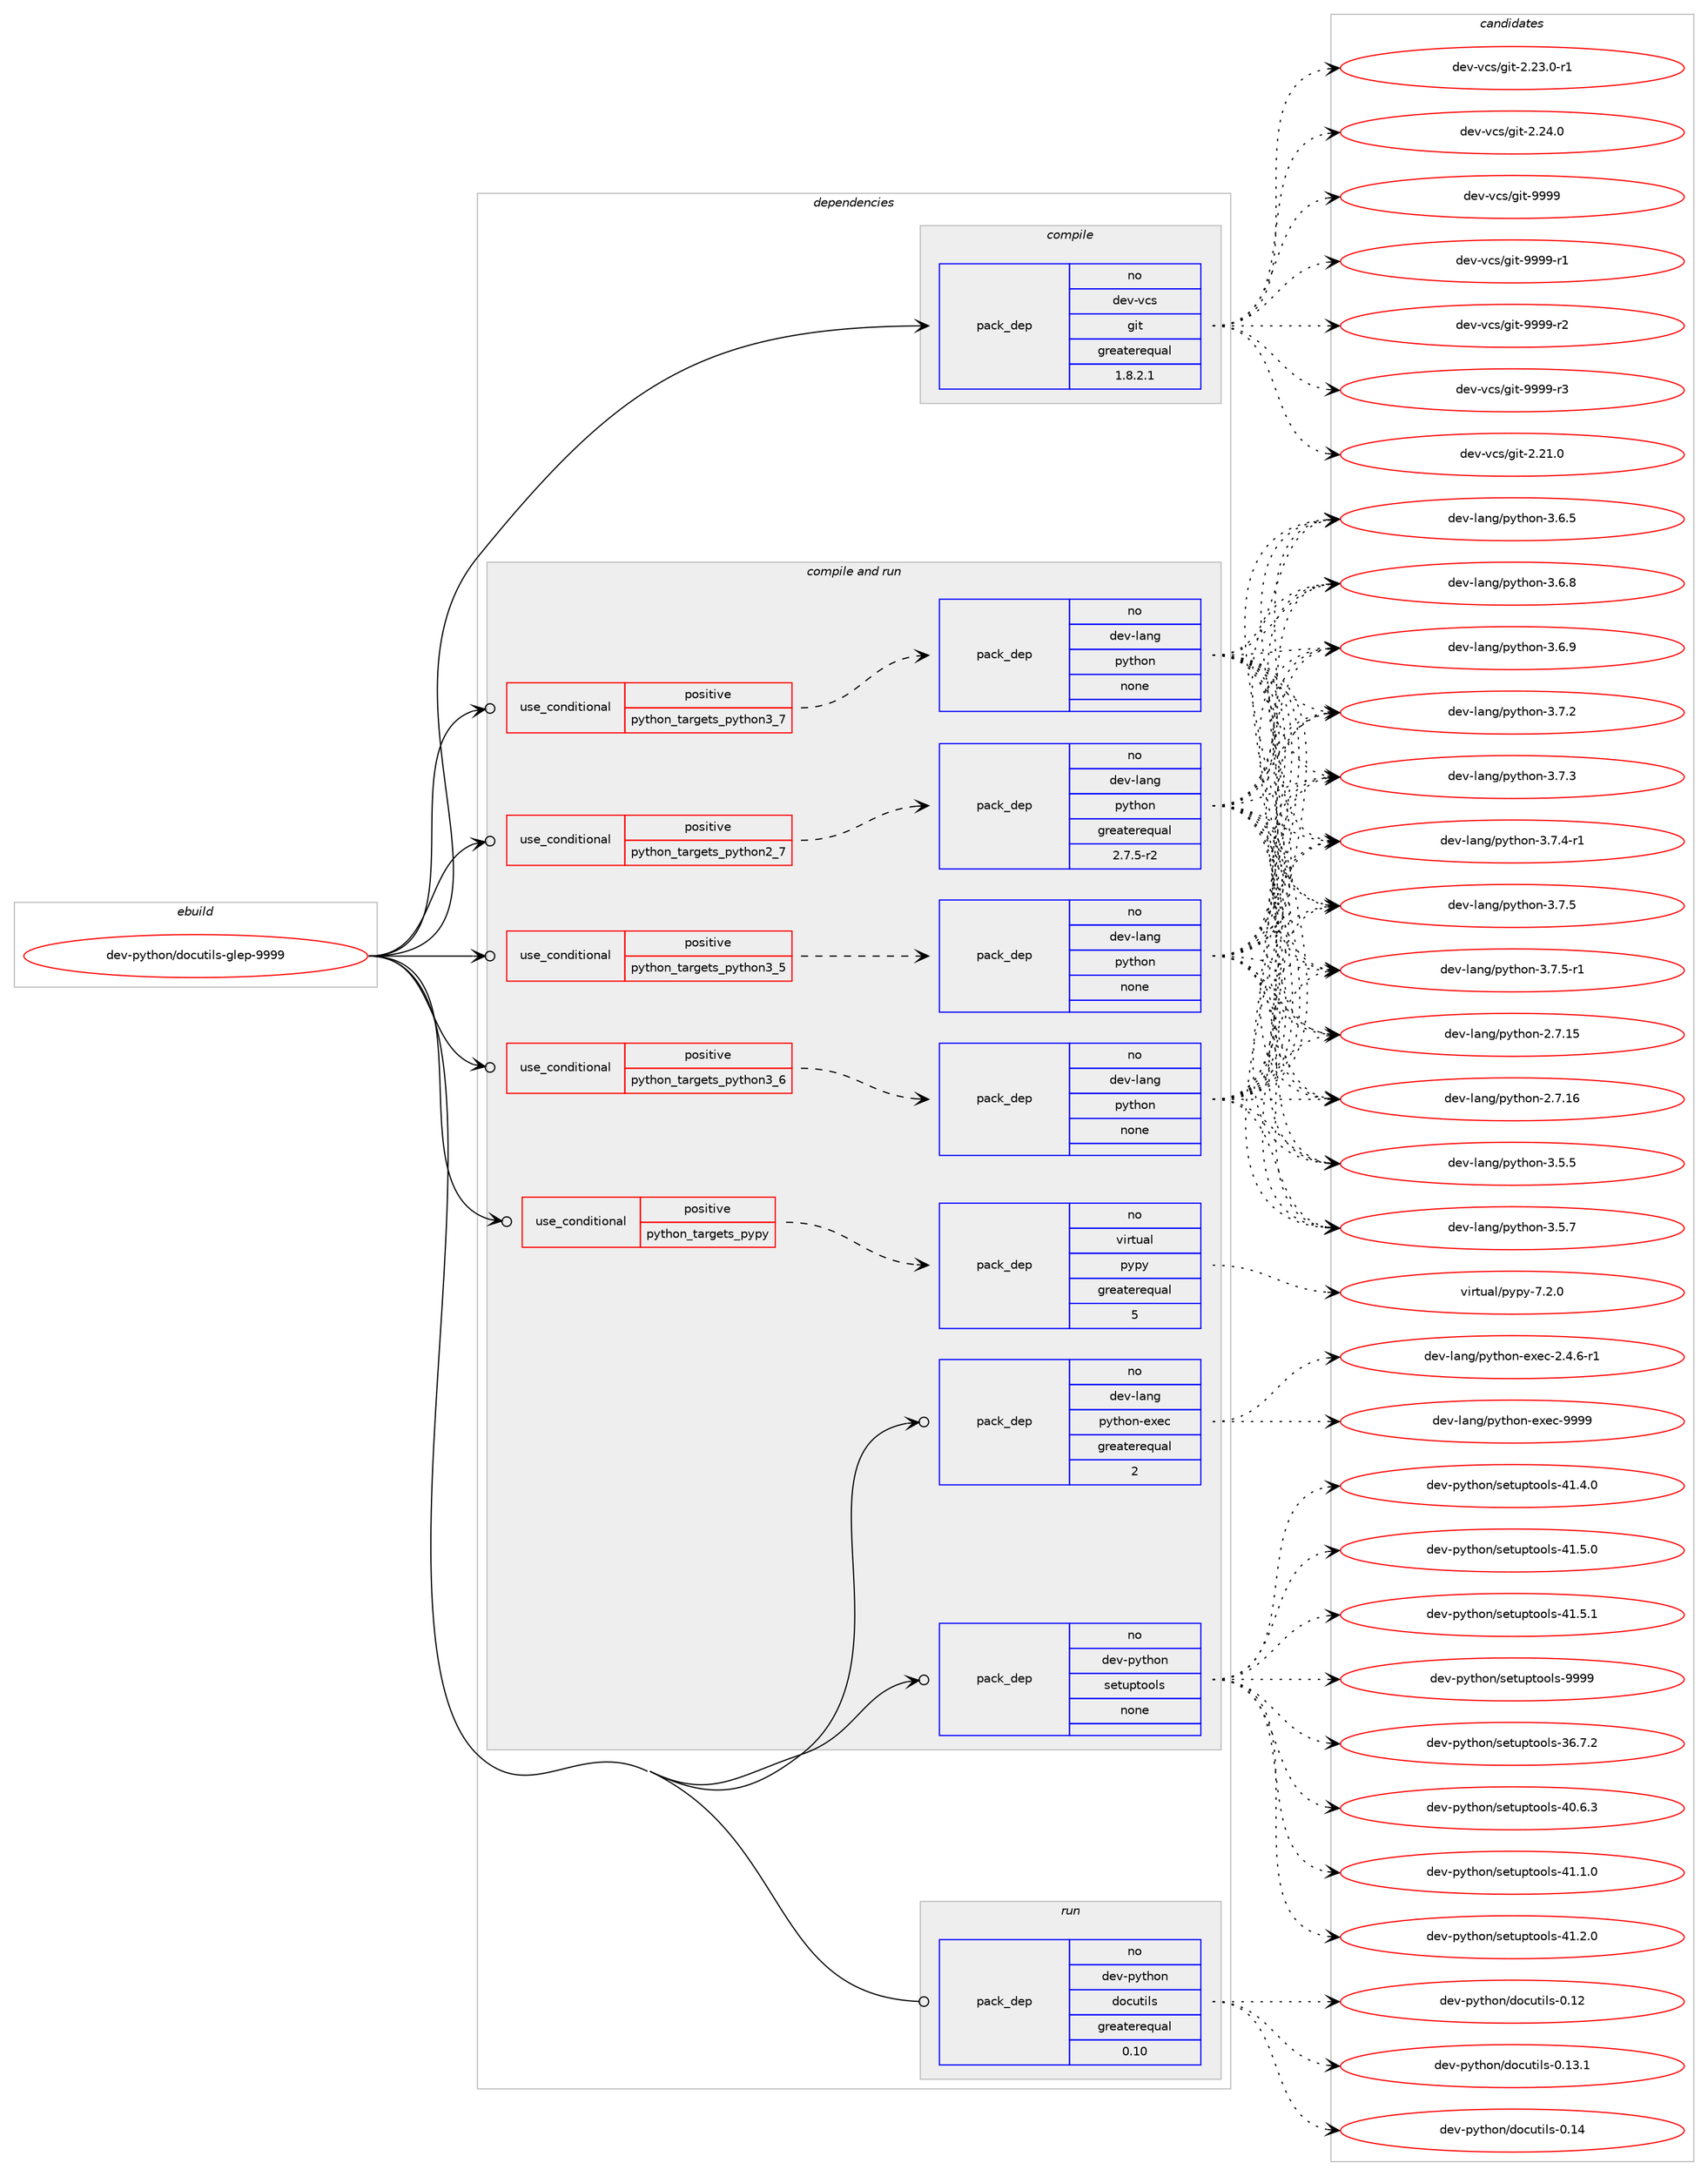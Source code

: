 digraph prolog {

# *************
# Graph options
# *************

newrank=true;
concentrate=true;
compound=true;
graph [rankdir=LR,fontname=Helvetica,fontsize=10,ranksep=1.5];#, ranksep=2.5, nodesep=0.2];
edge  [arrowhead=vee];
node  [fontname=Helvetica,fontsize=10];

# **********
# The ebuild
# **********

subgraph cluster_leftcol {
color=gray;
rank=same;
label=<<i>ebuild</i>>;
id [label="dev-python/docutils-glep-9999", color=red, width=4, href="../dev-python/docutils-glep-9999.svg"];
}

# ****************
# The dependencies
# ****************

subgraph cluster_midcol {
color=gray;
label=<<i>dependencies</i>>;
subgraph cluster_compile {
fillcolor="#eeeeee";
style=filled;
label=<<i>compile</i>>;
subgraph pack452116 {
dependency602695 [label=<<TABLE BORDER="0" CELLBORDER="1" CELLSPACING="0" CELLPADDING="4" WIDTH="220"><TR><TD ROWSPAN="6" CELLPADDING="30">pack_dep</TD></TR><TR><TD WIDTH="110">no</TD></TR><TR><TD>dev-vcs</TD></TR><TR><TD>git</TD></TR><TR><TD>greaterequal</TD></TR><TR><TD>1.8.2.1</TD></TR></TABLE>>, shape=none, color=blue];
}
id:e -> dependency602695:w [weight=20,style="solid",arrowhead="vee"];
}
subgraph cluster_compileandrun {
fillcolor="#eeeeee";
style=filled;
label=<<i>compile and run</i>>;
subgraph cond138785 {
dependency602696 [label=<<TABLE BORDER="0" CELLBORDER="1" CELLSPACING="0" CELLPADDING="4"><TR><TD ROWSPAN="3" CELLPADDING="10">use_conditional</TD></TR><TR><TD>positive</TD></TR><TR><TD>python_targets_pypy</TD></TR></TABLE>>, shape=none, color=red];
subgraph pack452117 {
dependency602697 [label=<<TABLE BORDER="0" CELLBORDER="1" CELLSPACING="0" CELLPADDING="4" WIDTH="220"><TR><TD ROWSPAN="6" CELLPADDING="30">pack_dep</TD></TR><TR><TD WIDTH="110">no</TD></TR><TR><TD>virtual</TD></TR><TR><TD>pypy</TD></TR><TR><TD>greaterequal</TD></TR><TR><TD>5</TD></TR></TABLE>>, shape=none, color=blue];
}
dependency602696:e -> dependency602697:w [weight=20,style="dashed",arrowhead="vee"];
}
id:e -> dependency602696:w [weight=20,style="solid",arrowhead="odotvee"];
subgraph cond138786 {
dependency602698 [label=<<TABLE BORDER="0" CELLBORDER="1" CELLSPACING="0" CELLPADDING="4"><TR><TD ROWSPAN="3" CELLPADDING="10">use_conditional</TD></TR><TR><TD>positive</TD></TR><TR><TD>python_targets_python2_7</TD></TR></TABLE>>, shape=none, color=red];
subgraph pack452118 {
dependency602699 [label=<<TABLE BORDER="0" CELLBORDER="1" CELLSPACING="0" CELLPADDING="4" WIDTH="220"><TR><TD ROWSPAN="6" CELLPADDING="30">pack_dep</TD></TR><TR><TD WIDTH="110">no</TD></TR><TR><TD>dev-lang</TD></TR><TR><TD>python</TD></TR><TR><TD>greaterequal</TD></TR><TR><TD>2.7.5-r2</TD></TR></TABLE>>, shape=none, color=blue];
}
dependency602698:e -> dependency602699:w [weight=20,style="dashed",arrowhead="vee"];
}
id:e -> dependency602698:w [weight=20,style="solid",arrowhead="odotvee"];
subgraph cond138787 {
dependency602700 [label=<<TABLE BORDER="0" CELLBORDER="1" CELLSPACING="0" CELLPADDING="4"><TR><TD ROWSPAN="3" CELLPADDING="10">use_conditional</TD></TR><TR><TD>positive</TD></TR><TR><TD>python_targets_python3_5</TD></TR></TABLE>>, shape=none, color=red];
subgraph pack452119 {
dependency602701 [label=<<TABLE BORDER="0" CELLBORDER="1" CELLSPACING="0" CELLPADDING="4" WIDTH="220"><TR><TD ROWSPAN="6" CELLPADDING="30">pack_dep</TD></TR><TR><TD WIDTH="110">no</TD></TR><TR><TD>dev-lang</TD></TR><TR><TD>python</TD></TR><TR><TD>none</TD></TR><TR><TD></TD></TR></TABLE>>, shape=none, color=blue];
}
dependency602700:e -> dependency602701:w [weight=20,style="dashed",arrowhead="vee"];
}
id:e -> dependency602700:w [weight=20,style="solid",arrowhead="odotvee"];
subgraph cond138788 {
dependency602702 [label=<<TABLE BORDER="0" CELLBORDER="1" CELLSPACING="0" CELLPADDING="4"><TR><TD ROWSPAN="3" CELLPADDING="10">use_conditional</TD></TR><TR><TD>positive</TD></TR><TR><TD>python_targets_python3_6</TD></TR></TABLE>>, shape=none, color=red];
subgraph pack452120 {
dependency602703 [label=<<TABLE BORDER="0" CELLBORDER="1" CELLSPACING="0" CELLPADDING="4" WIDTH="220"><TR><TD ROWSPAN="6" CELLPADDING="30">pack_dep</TD></TR><TR><TD WIDTH="110">no</TD></TR><TR><TD>dev-lang</TD></TR><TR><TD>python</TD></TR><TR><TD>none</TD></TR><TR><TD></TD></TR></TABLE>>, shape=none, color=blue];
}
dependency602702:e -> dependency602703:w [weight=20,style="dashed",arrowhead="vee"];
}
id:e -> dependency602702:w [weight=20,style="solid",arrowhead="odotvee"];
subgraph cond138789 {
dependency602704 [label=<<TABLE BORDER="0" CELLBORDER="1" CELLSPACING="0" CELLPADDING="4"><TR><TD ROWSPAN="3" CELLPADDING="10">use_conditional</TD></TR><TR><TD>positive</TD></TR><TR><TD>python_targets_python3_7</TD></TR></TABLE>>, shape=none, color=red];
subgraph pack452121 {
dependency602705 [label=<<TABLE BORDER="0" CELLBORDER="1" CELLSPACING="0" CELLPADDING="4" WIDTH="220"><TR><TD ROWSPAN="6" CELLPADDING="30">pack_dep</TD></TR><TR><TD WIDTH="110">no</TD></TR><TR><TD>dev-lang</TD></TR><TR><TD>python</TD></TR><TR><TD>none</TD></TR><TR><TD></TD></TR></TABLE>>, shape=none, color=blue];
}
dependency602704:e -> dependency602705:w [weight=20,style="dashed",arrowhead="vee"];
}
id:e -> dependency602704:w [weight=20,style="solid",arrowhead="odotvee"];
subgraph pack452122 {
dependency602706 [label=<<TABLE BORDER="0" CELLBORDER="1" CELLSPACING="0" CELLPADDING="4" WIDTH="220"><TR><TD ROWSPAN="6" CELLPADDING="30">pack_dep</TD></TR><TR><TD WIDTH="110">no</TD></TR><TR><TD>dev-lang</TD></TR><TR><TD>python-exec</TD></TR><TR><TD>greaterequal</TD></TR><TR><TD>2</TD></TR></TABLE>>, shape=none, color=blue];
}
id:e -> dependency602706:w [weight=20,style="solid",arrowhead="odotvee"];
subgraph pack452123 {
dependency602707 [label=<<TABLE BORDER="0" CELLBORDER="1" CELLSPACING="0" CELLPADDING="4" WIDTH="220"><TR><TD ROWSPAN="6" CELLPADDING="30">pack_dep</TD></TR><TR><TD WIDTH="110">no</TD></TR><TR><TD>dev-python</TD></TR><TR><TD>setuptools</TD></TR><TR><TD>none</TD></TR><TR><TD></TD></TR></TABLE>>, shape=none, color=blue];
}
id:e -> dependency602707:w [weight=20,style="solid",arrowhead="odotvee"];
}
subgraph cluster_run {
fillcolor="#eeeeee";
style=filled;
label=<<i>run</i>>;
subgraph pack452124 {
dependency602708 [label=<<TABLE BORDER="0" CELLBORDER="1" CELLSPACING="0" CELLPADDING="4" WIDTH="220"><TR><TD ROWSPAN="6" CELLPADDING="30">pack_dep</TD></TR><TR><TD WIDTH="110">no</TD></TR><TR><TD>dev-python</TD></TR><TR><TD>docutils</TD></TR><TR><TD>greaterequal</TD></TR><TR><TD>0.10</TD></TR></TABLE>>, shape=none, color=blue];
}
id:e -> dependency602708:w [weight=20,style="solid",arrowhead="odot"];
}
}

# **************
# The candidates
# **************

subgraph cluster_choices {
rank=same;
color=gray;
label=<<i>candidates</i>>;

subgraph choice452116 {
color=black;
nodesep=1;
choice10010111845118991154710310511645504650494648 [label="dev-vcs/git-2.21.0", color=red, width=4,href="../dev-vcs/git-2.21.0.svg"];
choice100101118451189911547103105116455046505146484511449 [label="dev-vcs/git-2.23.0-r1", color=red, width=4,href="../dev-vcs/git-2.23.0-r1.svg"];
choice10010111845118991154710310511645504650524648 [label="dev-vcs/git-2.24.0", color=red, width=4,href="../dev-vcs/git-2.24.0.svg"];
choice1001011184511899115471031051164557575757 [label="dev-vcs/git-9999", color=red, width=4,href="../dev-vcs/git-9999.svg"];
choice10010111845118991154710310511645575757574511449 [label="dev-vcs/git-9999-r1", color=red, width=4,href="../dev-vcs/git-9999-r1.svg"];
choice10010111845118991154710310511645575757574511450 [label="dev-vcs/git-9999-r2", color=red, width=4,href="../dev-vcs/git-9999-r2.svg"];
choice10010111845118991154710310511645575757574511451 [label="dev-vcs/git-9999-r3", color=red, width=4,href="../dev-vcs/git-9999-r3.svg"];
dependency602695:e -> choice10010111845118991154710310511645504650494648:w [style=dotted,weight="100"];
dependency602695:e -> choice100101118451189911547103105116455046505146484511449:w [style=dotted,weight="100"];
dependency602695:e -> choice10010111845118991154710310511645504650524648:w [style=dotted,weight="100"];
dependency602695:e -> choice1001011184511899115471031051164557575757:w [style=dotted,weight="100"];
dependency602695:e -> choice10010111845118991154710310511645575757574511449:w [style=dotted,weight="100"];
dependency602695:e -> choice10010111845118991154710310511645575757574511450:w [style=dotted,weight="100"];
dependency602695:e -> choice10010111845118991154710310511645575757574511451:w [style=dotted,weight="100"];
}
subgraph choice452117 {
color=black;
nodesep=1;
choice1181051141161179710847112121112121455546504648 [label="virtual/pypy-7.2.0", color=red, width=4,href="../virtual/pypy-7.2.0.svg"];
dependency602697:e -> choice1181051141161179710847112121112121455546504648:w [style=dotted,weight="100"];
}
subgraph choice452118 {
color=black;
nodesep=1;
choice10010111845108971101034711212111610411111045504655464953 [label="dev-lang/python-2.7.15", color=red, width=4,href="../dev-lang/python-2.7.15.svg"];
choice10010111845108971101034711212111610411111045504655464954 [label="dev-lang/python-2.7.16", color=red, width=4,href="../dev-lang/python-2.7.16.svg"];
choice100101118451089711010347112121116104111110455146534653 [label="dev-lang/python-3.5.5", color=red, width=4,href="../dev-lang/python-3.5.5.svg"];
choice100101118451089711010347112121116104111110455146534655 [label="dev-lang/python-3.5.7", color=red, width=4,href="../dev-lang/python-3.5.7.svg"];
choice100101118451089711010347112121116104111110455146544653 [label="dev-lang/python-3.6.5", color=red, width=4,href="../dev-lang/python-3.6.5.svg"];
choice100101118451089711010347112121116104111110455146544656 [label="dev-lang/python-3.6.8", color=red, width=4,href="../dev-lang/python-3.6.8.svg"];
choice100101118451089711010347112121116104111110455146544657 [label="dev-lang/python-3.6.9", color=red, width=4,href="../dev-lang/python-3.6.9.svg"];
choice100101118451089711010347112121116104111110455146554650 [label="dev-lang/python-3.7.2", color=red, width=4,href="../dev-lang/python-3.7.2.svg"];
choice100101118451089711010347112121116104111110455146554651 [label="dev-lang/python-3.7.3", color=red, width=4,href="../dev-lang/python-3.7.3.svg"];
choice1001011184510897110103471121211161041111104551465546524511449 [label="dev-lang/python-3.7.4-r1", color=red, width=4,href="../dev-lang/python-3.7.4-r1.svg"];
choice100101118451089711010347112121116104111110455146554653 [label="dev-lang/python-3.7.5", color=red, width=4,href="../dev-lang/python-3.7.5.svg"];
choice1001011184510897110103471121211161041111104551465546534511449 [label="dev-lang/python-3.7.5-r1", color=red, width=4,href="../dev-lang/python-3.7.5-r1.svg"];
dependency602699:e -> choice10010111845108971101034711212111610411111045504655464953:w [style=dotted,weight="100"];
dependency602699:e -> choice10010111845108971101034711212111610411111045504655464954:w [style=dotted,weight="100"];
dependency602699:e -> choice100101118451089711010347112121116104111110455146534653:w [style=dotted,weight="100"];
dependency602699:e -> choice100101118451089711010347112121116104111110455146534655:w [style=dotted,weight="100"];
dependency602699:e -> choice100101118451089711010347112121116104111110455146544653:w [style=dotted,weight="100"];
dependency602699:e -> choice100101118451089711010347112121116104111110455146544656:w [style=dotted,weight="100"];
dependency602699:e -> choice100101118451089711010347112121116104111110455146544657:w [style=dotted,weight="100"];
dependency602699:e -> choice100101118451089711010347112121116104111110455146554650:w [style=dotted,weight="100"];
dependency602699:e -> choice100101118451089711010347112121116104111110455146554651:w [style=dotted,weight="100"];
dependency602699:e -> choice1001011184510897110103471121211161041111104551465546524511449:w [style=dotted,weight="100"];
dependency602699:e -> choice100101118451089711010347112121116104111110455146554653:w [style=dotted,weight="100"];
dependency602699:e -> choice1001011184510897110103471121211161041111104551465546534511449:w [style=dotted,weight="100"];
}
subgraph choice452119 {
color=black;
nodesep=1;
choice10010111845108971101034711212111610411111045504655464953 [label="dev-lang/python-2.7.15", color=red, width=4,href="../dev-lang/python-2.7.15.svg"];
choice10010111845108971101034711212111610411111045504655464954 [label="dev-lang/python-2.7.16", color=red, width=4,href="../dev-lang/python-2.7.16.svg"];
choice100101118451089711010347112121116104111110455146534653 [label="dev-lang/python-3.5.5", color=red, width=4,href="../dev-lang/python-3.5.5.svg"];
choice100101118451089711010347112121116104111110455146534655 [label="dev-lang/python-3.5.7", color=red, width=4,href="../dev-lang/python-3.5.7.svg"];
choice100101118451089711010347112121116104111110455146544653 [label="dev-lang/python-3.6.5", color=red, width=4,href="../dev-lang/python-3.6.5.svg"];
choice100101118451089711010347112121116104111110455146544656 [label="dev-lang/python-3.6.8", color=red, width=4,href="../dev-lang/python-3.6.8.svg"];
choice100101118451089711010347112121116104111110455146544657 [label="dev-lang/python-3.6.9", color=red, width=4,href="../dev-lang/python-3.6.9.svg"];
choice100101118451089711010347112121116104111110455146554650 [label="dev-lang/python-3.7.2", color=red, width=4,href="../dev-lang/python-3.7.2.svg"];
choice100101118451089711010347112121116104111110455146554651 [label="dev-lang/python-3.7.3", color=red, width=4,href="../dev-lang/python-3.7.3.svg"];
choice1001011184510897110103471121211161041111104551465546524511449 [label="dev-lang/python-3.7.4-r1", color=red, width=4,href="../dev-lang/python-3.7.4-r1.svg"];
choice100101118451089711010347112121116104111110455146554653 [label="dev-lang/python-3.7.5", color=red, width=4,href="../dev-lang/python-3.7.5.svg"];
choice1001011184510897110103471121211161041111104551465546534511449 [label="dev-lang/python-3.7.5-r1", color=red, width=4,href="../dev-lang/python-3.7.5-r1.svg"];
dependency602701:e -> choice10010111845108971101034711212111610411111045504655464953:w [style=dotted,weight="100"];
dependency602701:e -> choice10010111845108971101034711212111610411111045504655464954:w [style=dotted,weight="100"];
dependency602701:e -> choice100101118451089711010347112121116104111110455146534653:w [style=dotted,weight="100"];
dependency602701:e -> choice100101118451089711010347112121116104111110455146534655:w [style=dotted,weight="100"];
dependency602701:e -> choice100101118451089711010347112121116104111110455146544653:w [style=dotted,weight="100"];
dependency602701:e -> choice100101118451089711010347112121116104111110455146544656:w [style=dotted,weight="100"];
dependency602701:e -> choice100101118451089711010347112121116104111110455146544657:w [style=dotted,weight="100"];
dependency602701:e -> choice100101118451089711010347112121116104111110455146554650:w [style=dotted,weight="100"];
dependency602701:e -> choice100101118451089711010347112121116104111110455146554651:w [style=dotted,weight="100"];
dependency602701:e -> choice1001011184510897110103471121211161041111104551465546524511449:w [style=dotted,weight="100"];
dependency602701:e -> choice100101118451089711010347112121116104111110455146554653:w [style=dotted,weight="100"];
dependency602701:e -> choice1001011184510897110103471121211161041111104551465546534511449:w [style=dotted,weight="100"];
}
subgraph choice452120 {
color=black;
nodesep=1;
choice10010111845108971101034711212111610411111045504655464953 [label="dev-lang/python-2.7.15", color=red, width=4,href="../dev-lang/python-2.7.15.svg"];
choice10010111845108971101034711212111610411111045504655464954 [label="dev-lang/python-2.7.16", color=red, width=4,href="../dev-lang/python-2.7.16.svg"];
choice100101118451089711010347112121116104111110455146534653 [label="dev-lang/python-3.5.5", color=red, width=4,href="../dev-lang/python-3.5.5.svg"];
choice100101118451089711010347112121116104111110455146534655 [label="dev-lang/python-3.5.7", color=red, width=4,href="../dev-lang/python-3.5.7.svg"];
choice100101118451089711010347112121116104111110455146544653 [label="dev-lang/python-3.6.5", color=red, width=4,href="../dev-lang/python-3.6.5.svg"];
choice100101118451089711010347112121116104111110455146544656 [label="dev-lang/python-3.6.8", color=red, width=4,href="../dev-lang/python-3.6.8.svg"];
choice100101118451089711010347112121116104111110455146544657 [label="dev-lang/python-3.6.9", color=red, width=4,href="../dev-lang/python-3.6.9.svg"];
choice100101118451089711010347112121116104111110455146554650 [label="dev-lang/python-3.7.2", color=red, width=4,href="../dev-lang/python-3.7.2.svg"];
choice100101118451089711010347112121116104111110455146554651 [label="dev-lang/python-3.7.3", color=red, width=4,href="../dev-lang/python-3.7.3.svg"];
choice1001011184510897110103471121211161041111104551465546524511449 [label="dev-lang/python-3.7.4-r1", color=red, width=4,href="../dev-lang/python-3.7.4-r1.svg"];
choice100101118451089711010347112121116104111110455146554653 [label="dev-lang/python-3.7.5", color=red, width=4,href="../dev-lang/python-3.7.5.svg"];
choice1001011184510897110103471121211161041111104551465546534511449 [label="dev-lang/python-3.7.5-r1", color=red, width=4,href="../dev-lang/python-3.7.5-r1.svg"];
dependency602703:e -> choice10010111845108971101034711212111610411111045504655464953:w [style=dotted,weight="100"];
dependency602703:e -> choice10010111845108971101034711212111610411111045504655464954:w [style=dotted,weight="100"];
dependency602703:e -> choice100101118451089711010347112121116104111110455146534653:w [style=dotted,weight="100"];
dependency602703:e -> choice100101118451089711010347112121116104111110455146534655:w [style=dotted,weight="100"];
dependency602703:e -> choice100101118451089711010347112121116104111110455146544653:w [style=dotted,weight="100"];
dependency602703:e -> choice100101118451089711010347112121116104111110455146544656:w [style=dotted,weight="100"];
dependency602703:e -> choice100101118451089711010347112121116104111110455146544657:w [style=dotted,weight="100"];
dependency602703:e -> choice100101118451089711010347112121116104111110455146554650:w [style=dotted,weight="100"];
dependency602703:e -> choice100101118451089711010347112121116104111110455146554651:w [style=dotted,weight="100"];
dependency602703:e -> choice1001011184510897110103471121211161041111104551465546524511449:w [style=dotted,weight="100"];
dependency602703:e -> choice100101118451089711010347112121116104111110455146554653:w [style=dotted,weight="100"];
dependency602703:e -> choice1001011184510897110103471121211161041111104551465546534511449:w [style=dotted,weight="100"];
}
subgraph choice452121 {
color=black;
nodesep=1;
choice10010111845108971101034711212111610411111045504655464953 [label="dev-lang/python-2.7.15", color=red, width=4,href="../dev-lang/python-2.7.15.svg"];
choice10010111845108971101034711212111610411111045504655464954 [label="dev-lang/python-2.7.16", color=red, width=4,href="../dev-lang/python-2.7.16.svg"];
choice100101118451089711010347112121116104111110455146534653 [label="dev-lang/python-3.5.5", color=red, width=4,href="../dev-lang/python-3.5.5.svg"];
choice100101118451089711010347112121116104111110455146534655 [label="dev-lang/python-3.5.7", color=red, width=4,href="../dev-lang/python-3.5.7.svg"];
choice100101118451089711010347112121116104111110455146544653 [label="dev-lang/python-3.6.5", color=red, width=4,href="../dev-lang/python-3.6.5.svg"];
choice100101118451089711010347112121116104111110455146544656 [label="dev-lang/python-3.6.8", color=red, width=4,href="../dev-lang/python-3.6.8.svg"];
choice100101118451089711010347112121116104111110455146544657 [label="dev-lang/python-3.6.9", color=red, width=4,href="../dev-lang/python-3.6.9.svg"];
choice100101118451089711010347112121116104111110455146554650 [label="dev-lang/python-3.7.2", color=red, width=4,href="../dev-lang/python-3.7.2.svg"];
choice100101118451089711010347112121116104111110455146554651 [label="dev-lang/python-3.7.3", color=red, width=4,href="../dev-lang/python-3.7.3.svg"];
choice1001011184510897110103471121211161041111104551465546524511449 [label="dev-lang/python-3.7.4-r1", color=red, width=4,href="../dev-lang/python-3.7.4-r1.svg"];
choice100101118451089711010347112121116104111110455146554653 [label="dev-lang/python-3.7.5", color=red, width=4,href="../dev-lang/python-3.7.5.svg"];
choice1001011184510897110103471121211161041111104551465546534511449 [label="dev-lang/python-3.7.5-r1", color=red, width=4,href="../dev-lang/python-3.7.5-r1.svg"];
dependency602705:e -> choice10010111845108971101034711212111610411111045504655464953:w [style=dotted,weight="100"];
dependency602705:e -> choice10010111845108971101034711212111610411111045504655464954:w [style=dotted,weight="100"];
dependency602705:e -> choice100101118451089711010347112121116104111110455146534653:w [style=dotted,weight="100"];
dependency602705:e -> choice100101118451089711010347112121116104111110455146534655:w [style=dotted,weight="100"];
dependency602705:e -> choice100101118451089711010347112121116104111110455146544653:w [style=dotted,weight="100"];
dependency602705:e -> choice100101118451089711010347112121116104111110455146544656:w [style=dotted,weight="100"];
dependency602705:e -> choice100101118451089711010347112121116104111110455146544657:w [style=dotted,weight="100"];
dependency602705:e -> choice100101118451089711010347112121116104111110455146554650:w [style=dotted,weight="100"];
dependency602705:e -> choice100101118451089711010347112121116104111110455146554651:w [style=dotted,weight="100"];
dependency602705:e -> choice1001011184510897110103471121211161041111104551465546524511449:w [style=dotted,weight="100"];
dependency602705:e -> choice100101118451089711010347112121116104111110455146554653:w [style=dotted,weight="100"];
dependency602705:e -> choice1001011184510897110103471121211161041111104551465546534511449:w [style=dotted,weight="100"];
}
subgraph choice452122 {
color=black;
nodesep=1;
choice10010111845108971101034711212111610411111045101120101994550465246544511449 [label="dev-lang/python-exec-2.4.6-r1", color=red, width=4,href="../dev-lang/python-exec-2.4.6-r1.svg"];
choice10010111845108971101034711212111610411111045101120101994557575757 [label="dev-lang/python-exec-9999", color=red, width=4,href="../dev-lang/python-exec-9999.svg"];
dependency602706:e -> choice10010111845108971101034711212111610411111045101120101994550465246544511449:w [style=dotted,weight="100"];
dependency602706:e -> choice10010111845108971101034711212111610411111045101120101994557575757:w [style=dotted,weight="100"];
}
subgraph choice452123 {
color=black;
nodesep=1;
choice100101118451121211161041111104711510111611711211611111110811545515446554650 [label="dev-python/setuptools-36.7.2", color=red, width=4,href="../dev-python/setuptools-36.7.2.svg"];
choice100101118451121211161041111104711510111611711211611111110811545524846544651 [label="dev-python/setuptools-40.6.3", color=red, width=4,href="../dev-python/setuptools-40.6.3.svg"];
choice100101118451121211161041111104711510111611711211611111110811545524946494648 [label="dev-python/setuptools-41.1.0", color=red, width=4,href="../dev-python/setuptools-41.1.0.svg"];
choice100101118451121211161041111104711510111611711211611111110811545524946504648 [label="dev-python/setuptools-41.2.0", color=red, width=4,href="../dev-python/setuptools-41.2.0.svg"];
choice100101118451121211161041111104711510111611711211611111110811545524946524648 [label="dev-python/setuptools-41.4.0", color=red, width=4,href="../dev-python/setuptools-41.4.0.svg"];
choice100101118451121211161041111104711510111611711211611111110811545524946534648 [label="dev-python/setuptools-41.5.0", color=red, width=4,href="../dev-python/setuptools-41.5.0.svg"];
choice100101118451121211161041111104711510111611711211611111110811545524946534649 [label="dev-python/setuptools-41.5.1", color=red, width=4,href="../dev-python/setuptools-41.5.1.svg"];
choice10010111845112121116104111110471151011161171121161111111081154557575757 [label="dev-python/setuptools-9999", color=red, width=4,href="../dev-python/setuptools-9999.svg"];
dependency602707:e -> choice100101118451121211161041111104711510111611711211611111110811545515446554650:w [style=dotted,weight="100"];
dependency602707:e -> choice100101118451121211161041111104711510111611711211611111110811545524846544651:w [style=dotted,weight="100"];
dependency602707:e -> choice100101118451121211161041111104711510111611711211611111110811545524946494648:w [style=dotted,weight="100"];
dependency602707:e -> choice100101118451121211161041111104711510111611711211611111110811545524946504648:w [style=dotted,weight="100"];
dependency602707:e -> choice100101118451121211161041111104711510111611711211611111110811545524946524648:w [style=dotted,weight="100"];
dependency602707:e -> choice100101118451121211161041111104711510111611711211611111110811545524946534648:w [style=dotted,weight="100"];
dependency602707:e -> choice100101118451121211161041111104711510111611711211611111110811545524946534649:w [style=dotted,weight="100"];
dependency602707:e -> choice10010111845112121116104111110471151011161171121161111111081154557575757:w [style=dotted,weight="100"];
}
subgraph choice452124 {
color=black;
nodesep=1;
choice1001011184511212111610411111047100111991171161051081154548464950 [label="dev-python/docutils-0.12", color=red, width=4,href="../dev-python/docutils-0.12.svg"];
choice10010111845112121116104111110471001119911711610510811545484649514649 [label="dev-python/docutils-0.13.1", color=red, width=4,href="../dev-python/docutils-0.13.1.svg"];
choice1001011184511212111610411111047100111991171161051081154548464952 [label="dev-python/docutils-0.14", color=red, width=4,href="../dev-python/docutils-0.14.svg"];
dependency602708:e -> choice1001011184511212111610411111047100111991171161051081154548464950:w [style=dotted,weight="100"];
dependency602708:e -> choice10010111845112121116104111110471001119911711610510811545484649514649:w [style=dotted,weight="100"];
dependency602708:e -> choice1001011184511212111610411111047100111991171161051081154548464952:w [style=dotted,weight="100"];
}
}

}
